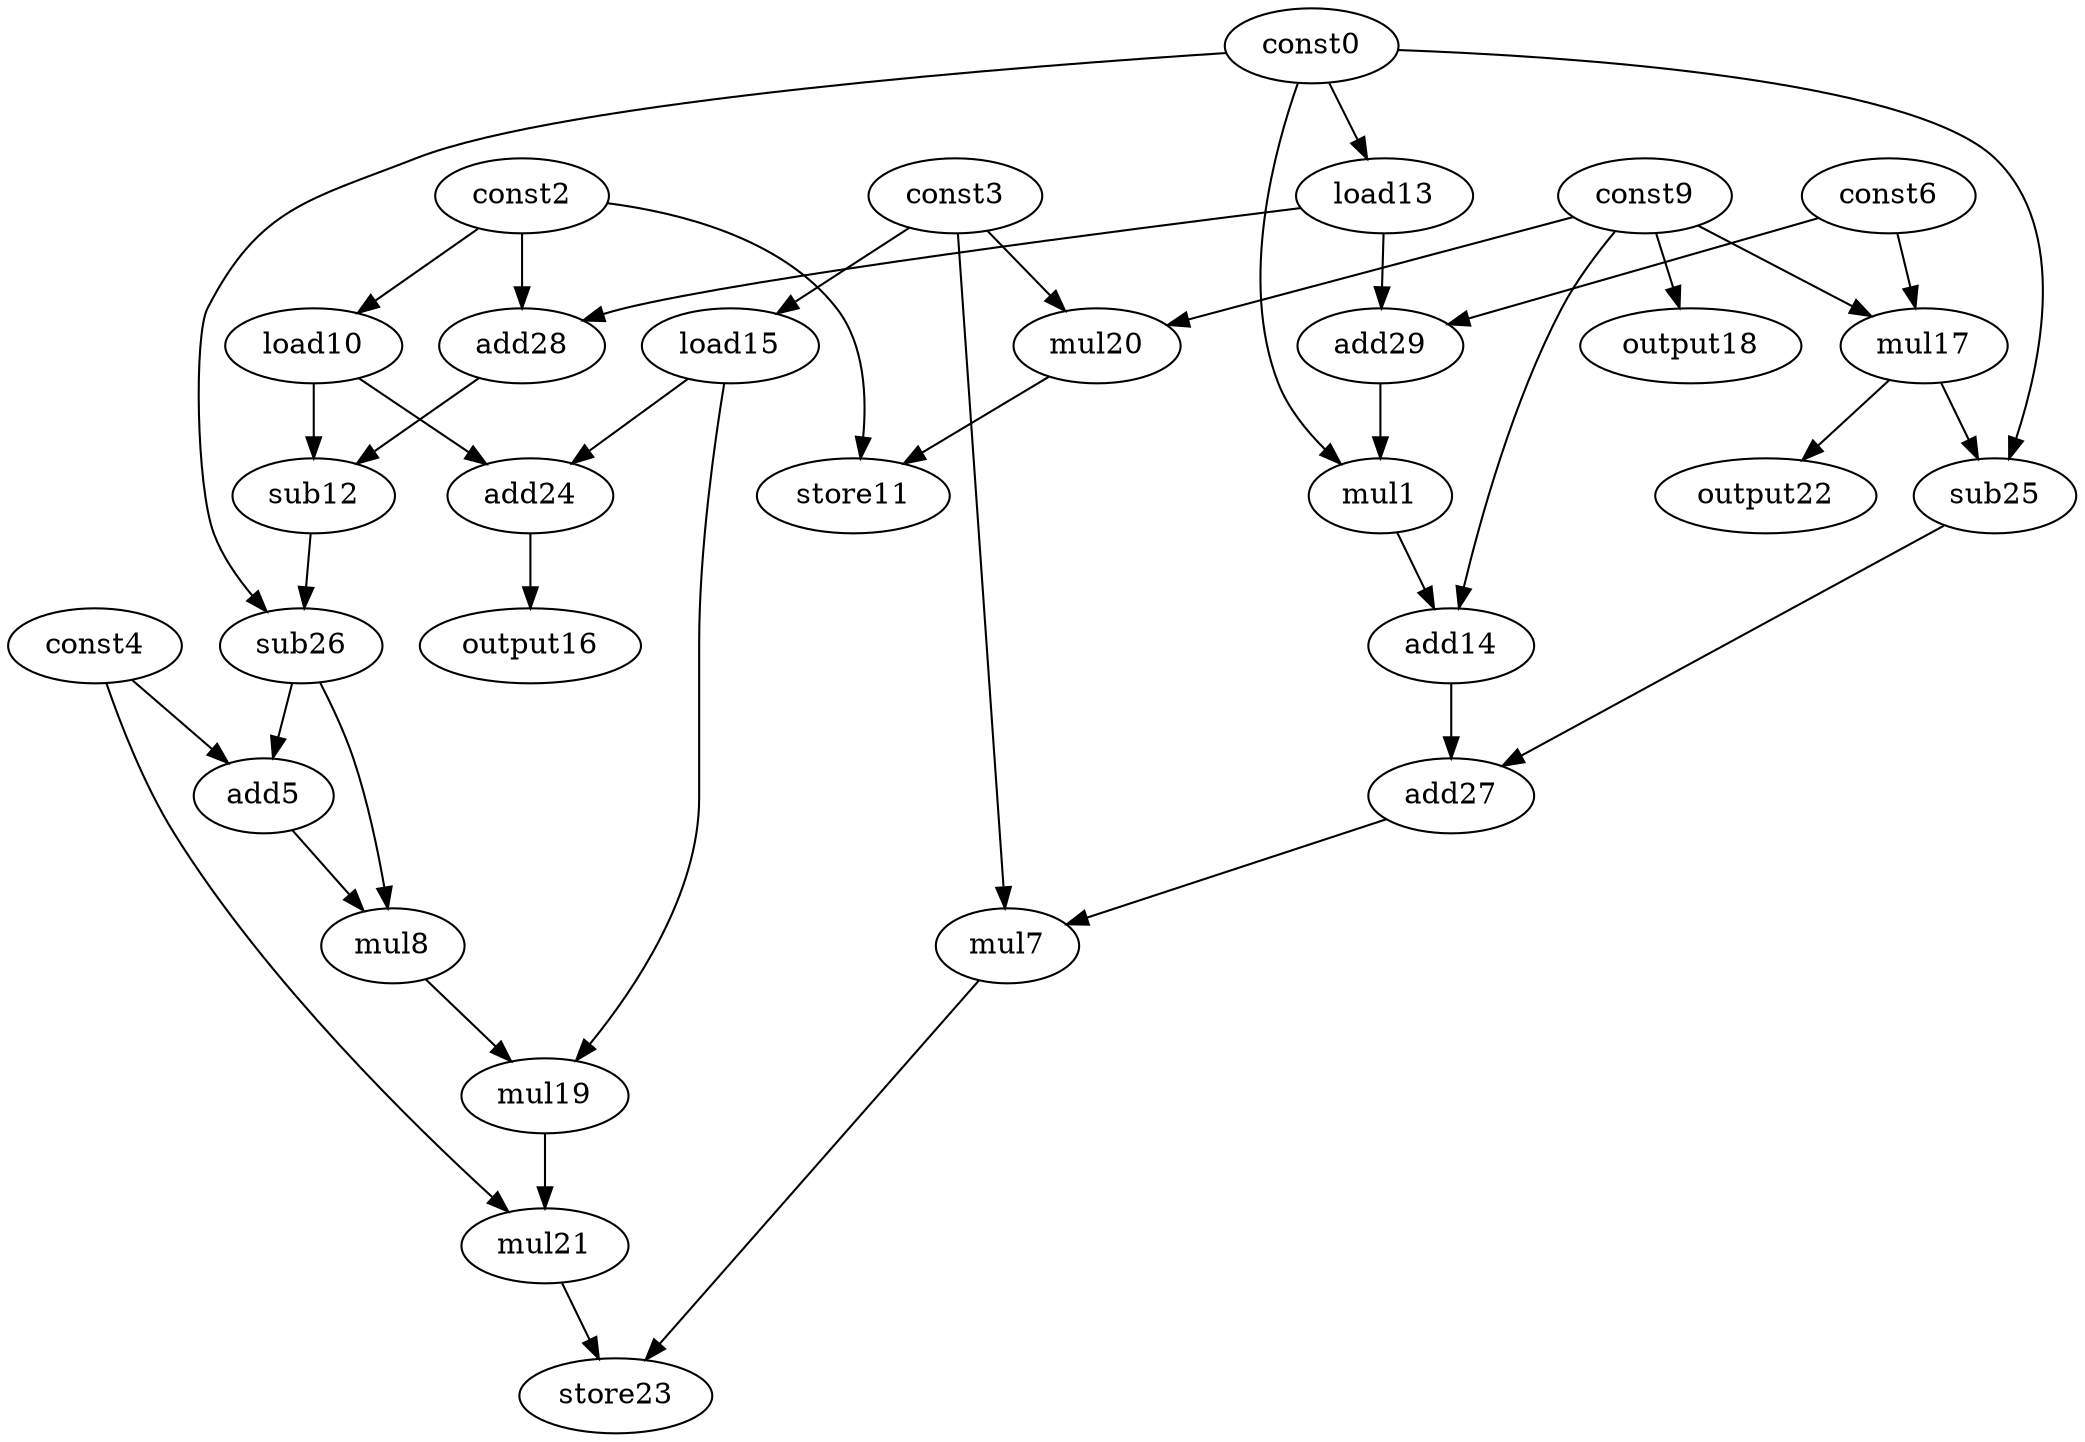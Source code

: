 digraph G { 
const0[opcode=const]; 
mul1[opcode=mul]; 
const2[opcode=const]; 
const3[opcode=const]; 
const4[opcode=const]; 
add5[opcode=add]; 
const6[opcode=const]; 
mul7[opcode=mul]; 
mul8[opcode=mul]; 
const9[opcode=const]; 
load10[opcode=load]; 
store11[opcode=store]; 
sub12[opcode=sub]; 
load13[opcode=load]; 
add14[opcode=add]; 
load15[opcode=load]; 
output16[opcode=output]; 
mul17[opcode=mul]; 
output18[opcode=output]; 
mul19[opcode=mul]; 
mul20[opcode=mul]; 
mul21[opcode=mul]; 
output22[opcode=output]; 
store23[opcode=store]; 
add24[opcode=add]; 
sub25[opcode=sub]; 
sub26[opcode=sub]; 
add27[opcode=add]; 
add28[opcode=add]; 
add29[opcode=add]; 
const2->load10[operand=0];
const0->load13[operand=0];
const3->load15[operand=0];
const9->mul17[operand=0];
const6->mul17[operand=1];
const9->output18[operand=0];
const9->mul20[operand=0];
const3->mul20[operand=1];
const2->store11[operand=0];
mul20->store11[operand=1];
mul17->output22[operand=0];
load10->add24[operand=0];
load15->add24[operand=1];
const0->sub25[operand=0];
mul17->sub25[operand=1];
const2->add28[operand=0];
load13->add28[operand=1];
load13->add29[operand=0];
const6->add29[operand=1];
const0->mul1[operand=0];
add29->mul1[operand=1];
load10->sub12[operand=0];
add28->sub12[operand=1];
add24->output16[operand=0];
const9->add14[operand=0];
mul1->add14[operand=1];
const0->sub26[operand=0];
sub12->sub26[operand=1];
sub26->add5[operand=0];
const4->add5[operand=1];
sub25->add27[operand=0];
add14->add27[operand=1];
add27->mul7[operand=0];
const3->mul7[operand=1];
sub26->mul8[operand=0];
add5->mul8[operand=1];
mul8->mul19[operand=0];
load15->mul19[operand=1];
mul19->mul21[operand=0];
const4->mul21[operand=1];
mul21->store23[operand=0];
mul7->store23[operand=1];
}
